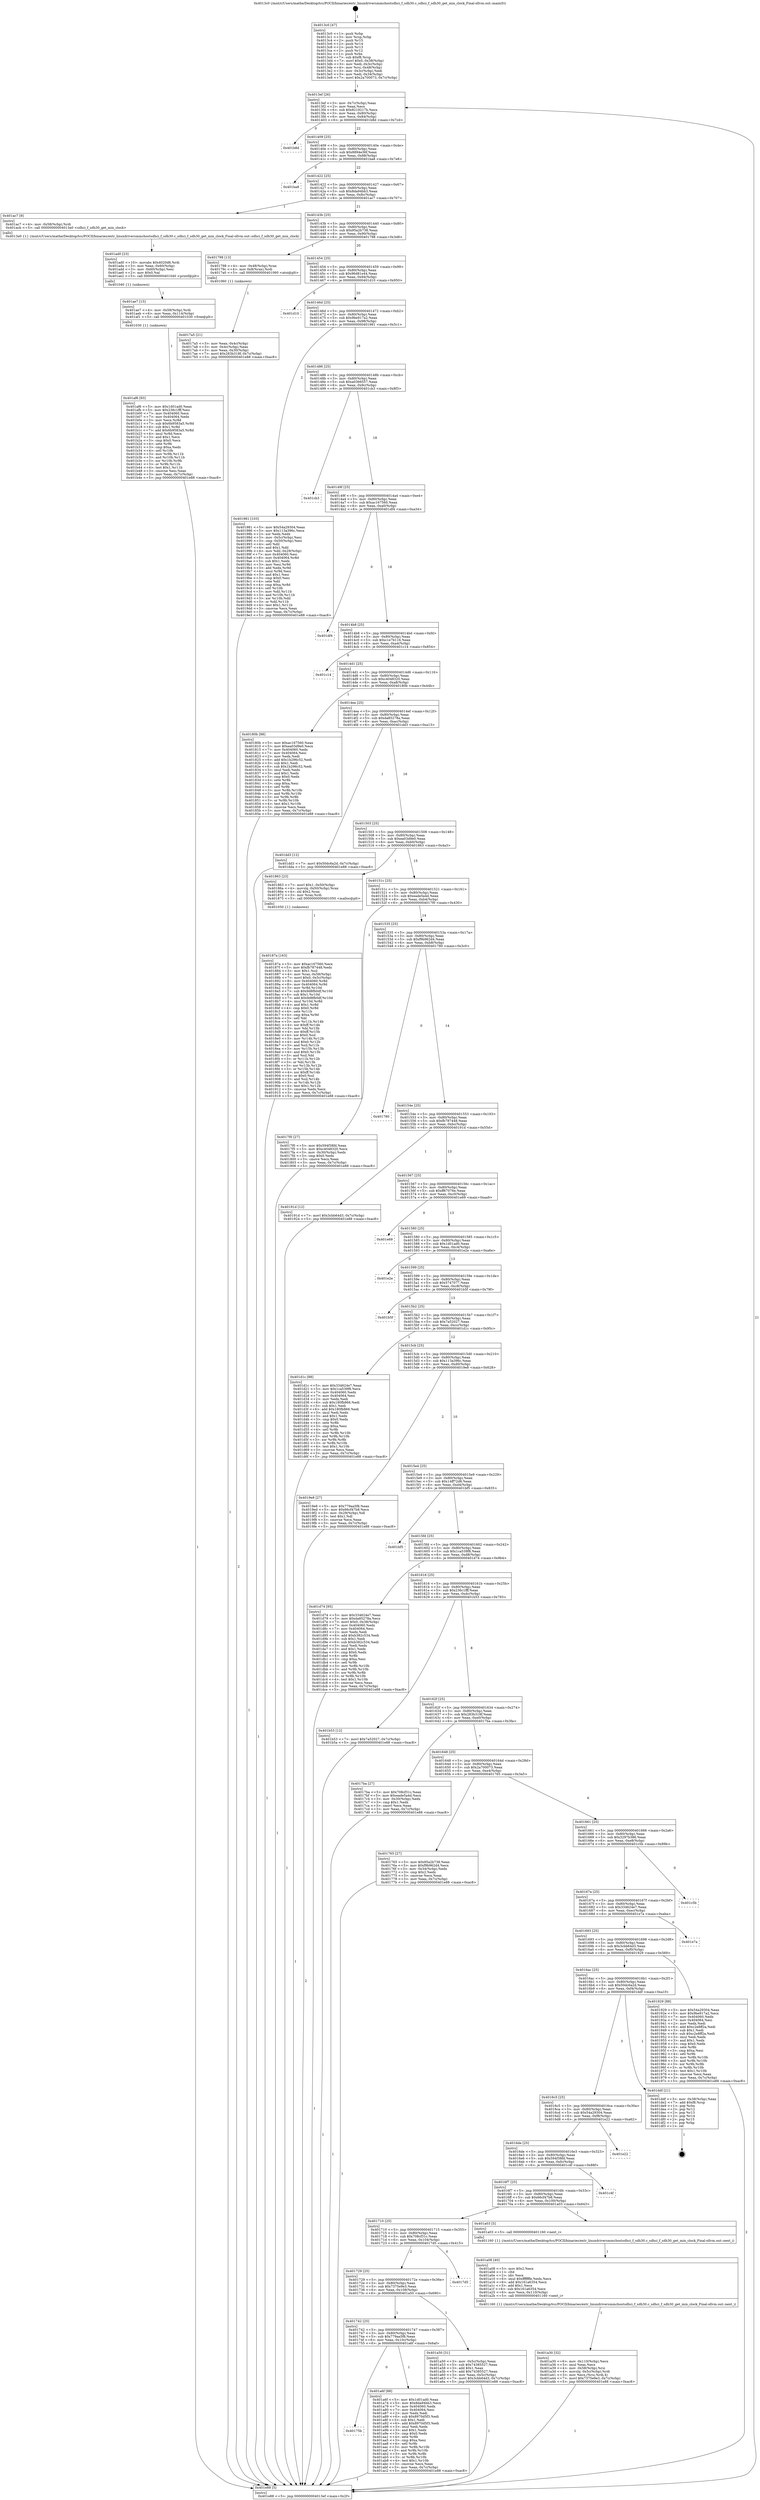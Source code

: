 digraph "0x4013c0" {
  label = "0x4013c0 (/mnt/c/Users/mathe/Desktop/tcc/POCII/binaries/extr_linuxdriversmmchostsdhci_f_sdh30.c_sdhci_f_sdh30_get_min_clock_Final-ollvm.out::main(0))"
  labelloc = "t"
  node[shape=record]

  Entry [label="",width=0.3,height=0.3,shape=circle,fillcolor=black,style=filled]
  "0x4013ef" [label="{
     0x4013ef [26]\l
     | [instrs]\l
     &nbsp;&nbsp;0x4013ef \<+3\>: mov -0x7c(%rbp),%eax\l
     &nbsp;&nbsp;0x4013f2 \<+2\>: mov %eax,%ecx\l
     &nbsp;&nbsp;0x4013f4 \<+6\>: sub $0x8219217b,%ecx\l
     &nbsp;&nbsp;0x4013fa \<+3\>: mov %eax,-0x80(%rbp)\l
     &nbsp;&nbsp;0x4013fd \<+6\>: mov %ecx,-0x84(%rbp)\l
     &nbsp;&nbsp;0x401403 \<+6\>: je 0000000000401b8d \<main+0x7cd\>\l
  }"]
  "0x401b8d" [label="{
     0x401b8d\l
  }", style=dashed]
  "0x401409" [label="{
     0x401409 [25]\l
     | [instrs]\l
     &nbsp;&nbsp;0x401409 \<+5\>: jmp 000000000040140e \<main+0x4e\>\l
     &nbsp;&nbsp;0x40140e \<+3\>: mov -0x80(%rbp),%eax\l
     &nbsp;&nbsp;0x401411 \<+5\>: sub $0x8894e36f,%eax\l
     &nbsp;&nbsp;0x401416 \<+6\>: mov %eax,-0x88(%rbp)\l
     &nbsp;&nbsp;0x40141c \<+6\>: je 0000000000401ba8 \<main+0x7e8\>\l
  }"]
  Exit [label="",width=0.3,height=0.3,shape=circle,fillcolor=black,style=filled,peripheries=2]
  "0x401ba8" [label="{
     0x401ba8\l
  }", style=dashed]
  "0x401422" [label="{
     0x401422 [25]\l
     | [instrs]\l
     &nbsp;&nbsp;0x401422 \<+5\>: jmp 0000000000401427 \<main+0x67\>\l
     &nbsp;&nbsp;0x401427 \<+3\>: mov -0x80(%rbp),%eax\l
     &nbsp;&nbsp;0x40142a \<+5\>: sub $0x8da94bb3,%eax\l
     &nbsp;&nbsp;0x40142f \<+6\>: mov %eax,-0x8c(%rbp)\l
     &nbsp;&nbsp;0x401435 \<+6\>: je 0000000000401ac7 \<main+0x707\>\l
  }"]
  "0x401af6" [label="{
     0x401af6 [93]\l
     | [instrs]\l
     &nbsp;&nbsp;0x401af6 \<+5\>: mov $0x1d01ad0,%eax\l
     &nbsp;&nbsp;0x401afb \<+5\>: mov $0x236c1fff,%esi\l
     &nbsp;&nbsp;0x401b00 \<+7\>: mov 0x404060,%ecx\l
     &nbsp;&nbsp;0x401b07 \<+7\>: mov 0x404064,%edx\l
     &nbsp;&nbsp;0x401b0e \<+3\>: mov %ecx,%r8d\l
     &nbsp;&nbsp;0x401b11 \<+7\>: sub $0x6b9583a5,%r8d\l
     &nbsp;&nbsp;0x401b18 \<+4\>: sub $0x1,%r8d\l
     &nbsp;&nbsp;0x401b1c \<+7\>: add $0x6b9583a5,%r8d\l
     &nbsp;&nbsp;0x401b23 \<+4\>: imul %r8d,%ecx\l
     &nbsp;&nbsp;0x401b27 \<+3\>: and $0x1,%ecx\l
     &nbsp;&nbsp;0x401b2a \<+3\>: cmp $0x0,%ecx\l
     &nbsp;&nbsp;0x401b2d \<+4\>: sete %r9b\l
     &nbsp;&nbsp;0x401b31 \<+3\>: cmp $0xa,%edx\l
     &nbsp;&nbsp;0x401b34 \<+4\>: setl %r10b\l
     &nbsp;&nbsp;0x401b38 \<+3\>: mov %r9b,%r11b\l
     &nbsp;&nbsp;0x401b3b \<+3\>: and %r10b,%r11b\l
     &nbsp;&nbsp;0x401b3e \<+3\>: xor %r10b,%r9b\l
     &nbsp;&nbsp;0x401b41 \<+3\>: or %r9b,%r11b\l
     &nbsp;&nbsp;0x401b44 \<+4\>: test $0x1,%r11b\l
     &nbsp;&nbsp;0x401b48 \<+3\>: cmovne %esi,%eax\l
     &nbsp;&nbsp;0x401b4b \<+3\>: mov %eax,-0x7c(%rbp)\l
     &nbsp;&nbsp;0x401b4e \<+5\>: jmp 0000000000401e88 \<main+0xac8\>\l
  }"]
  "0x401ac7" [label="{
     0x401ac7 [9]\l
     | [instrs]\l
     &nbsp;&nbsp;0x401ac7 \<+4\>: mov -0x58(%rbp),%rdi\l
     &nbsp;&nbsp;0x401acb \<+5\>: call 00000000004013a0 \<sdhci_f_sdh30_get_min_clock\>\l
     | [calls]\l
     &nbsp;&nbsp;0x4013a0 \{1\} (/mnt/c/Users/mathe/Desktop/tcc/POCII/binaries/extr_linuxdriversmmchostsdhci_f_sdh30.c_sdhci_f_sdh30_get_min_clock_Final-ollvm.out::sdhci_f_sdh30_get_min_clock)\l
  }"]
  "0x40143b" [label="{
     0x40143b [25]\l
     | [instrs]\l
     &nbsp;&nbsp;0x40143b \<+5\>: jmp 0000000000401440 \<main+0x80\>\l
     &nbsp;&nbsp;0x401440 \<+3\>: mov -0x80(%rbp),%eax\l
     &nbsp;&nbsp;0x401443 \<+5\>: sub $0x95a2b738,%eax\l
     &nbsp;&nbsp;0x401448 \<+6\>: mov %eax,-0x90(%rbp)\l
     &nbsp;&nbsp;0x40144e \<+6\>: je 0000000000401798 \<main+0x3d8\>\l
  }"]
  "0x401ae7" [label="{
     0x401ae7 [15]\l
     | [instrs]\l
     &nbsp;&nbsp;0x401ae7 \<+4\>: mov -0x58(%rbp),%rdi\l
     &nbsp;&nbsp;0x401aeb \<+6\>: mov %eax,-0x114(%rbp)\l
     &nbsp;&nbsp;0x401af1 \<+5\>: call 0000000000401030 \<free@plt\>\l
     | [calls]\l
     &nbsp;&nbsp;0x401030 \{1\} (unknown)\l
  }"]
  "0x401798" [label="{
     0x401798 [13]\l
     | [instrs]\l
     &nbsp;&nbsp;0x401798 \<+4\>: mov -0x48(%rbp),%rax\l
     &nbsp;&nbsp;0x40179c \<+4\>: mov 0x8(%rax),%rdi\l
     &nbsp;&nbsp;0x4017a0 \<+5\>: call 0000000000401060 \<atoi@plt\>\l
     | [calls]\l
     &nbsp;&nbsp;0x401060 \{1\} (unknown)\l
  }"]
  "0x401454" [label="{
     0x401454 [25]\l
     | [instrs]\l
     &nbsp;&nbsp;0x401454 \<+5\>: jmp 0000000000401459 \<main+0x99\>\l
     &nbsp;&nbsp;0x401459 \<+3\>: mov -0x80(%rbp),%eax\l
     &nbsp;&nbsp;0x40145c \<+5\>: sub $0x96d81e44,%eax\l
     &nbsp;&nbsp;0x401461 \<+6\>: mov %eax,-0x94(%rbp)\l
     &nbsp;&nbsp;0x401467 \<+6\>: je 0000000000401d10 \<main+0x950\>\l
  }"]
  "0x401ad0" [label="{
     0x401ad0 [23]\l
     | [instrs]\l
     &nbsp;&nbsp;0x401ad0 \<+10\>: movabs $0x4020d6,%rdi\l
     &nbsp;&nbsp;0x401ada \<+3\>: mov %eax,-0x60(%rbp)\l
     &nbsp;&nbsp;0x401add \<+3\>: mov -0x60(%rbp),%esi\l
     &nbsp;&nbsp;0x401ae0 \<+2\>: mov $0x0,%al\l
     &nbsp;&nbsp;0x401ae2 \<+5\>: call 0000000000401040 \<printf@plt\>\l
     | [calls]\l
     &nbsp;&nbsp;0x401040 \{1\} (unknown)\l
  }"]
  "0x401d10" [label="{
     0x401d10\l
  }", style=dashed]
  "0x40146d" [label="{
     0x40146d [25]\l
     | [instrs]\l
     &nbsp;&nbsp;0x40146d \<+5\>: jmp 0000000000401472 \<main+0xb2\>\l
     &nbsp;&nbsp;0x401472 \<+3\>: mov -0x80(%rbp),%eax\l
     &nbsp;&nbsp;0x401475 \<+5\>: sub $0x9be917a2,%eax\l
     &nbsp;&nbsp;0x40147a \<+6\>: mov %eax,-0x98(%rbp)\l
     &nbsp;&nbsp;0x401480 \<+6\>: je 0000000000401981 \<main+0x5c1\>\l
  }"]
  "0x40175b" [label="{
     0x40175b\l
  }", style=dashed]
  "0x401981" [label="{
     0x401981 [103]\l
     | [instrs]\l
     &nbsp;&nbsp;0x401981 \<+5\>: mov $0x54a29304,%eax\l
     &nbsp;&nbsp;0x401986 \<+5\>: mov $0x113a396c,%ecx\l
     &nbsp;&nbsp;0x40198b \<+2\>: xor %edx,%edx\l
     &nbsp;&nbsp;0x40198d \<+3\>: mov -0x5c(%rbp),%esi\l
     &nbsp;&nbsp;0x401990 \<+3\>: cmp -0x50(%rbp),%esi\l
     &nbsp;&nbsp;0x401993 \<+4\>: setl %dil\l
     &nbsp;&nbsp;0x401997 \<+4\>: and $0x1,%dil\l
     &nbsp;&nbsp;0x40199b \<+4\>: mov %dil,-0x29(%rbp)\l
     &nbsp;&nbsp;0x40199f \<+7\>: mov 0x404060,%esi\l
     &nbsp;&nbsp;0x4019a6 \<+8\>: mov 0x404064,%r8d\l
     &nbsp;&nbsp;0x4019ae \<+3\>: sub $0x1,%edx\l
     &nbsp;&nbsp;0x4019b1 \<+3\>: mov %esi,%r9d\l
     &nbsp;&nbsp;0x4019b4 \<+3\>: add %edx,%r9d\l
     &nbsp;&nbsp;0x4019b7 \<+4\>: imul %r9d,%esi\l
     &nbsp;&nbsp;0x4019bb \<+3\>: and $0x1,%esi\l
     &nbsp;&nbsp;0x4019be \<+3\>: cmp $0x0,%esi\l
     &nbsp;&nbsp;0x4019c1 \<+4\>: sete %dil\l
     &nbsp;&nbsp;0x4019c5 \<+4\>: cmp $0xa,%r8d\l
     &nbsp;&nbsp;0x4019c9 \<+4\>: setl %r10b\l
     &nbsp;&nbsp;0x4019cd \<+3\>: mov %dil,%r11b\l
     &nbsp;&nbsp;0x4019d0 \<+3\>: and %r10b,%r11b\l
     &nbsp;&nbsp;0x4019d3 \<+3\>: xor %r10b,%dil\l
     &nbsp;&nbsp;0x4019d6 \<+3\>: or %dil,%r11b\l
     &nbsp;&nbsp;0x4019d9 \<+4\>: test $0x1,%r11b\l
     &nbsp;&nbsp;0x4019dd \<+3\>: cmovne %ecx,%eax\l
     &nbsp;&nbsp;0x4019e0 \<+3\>: mov %eax,-0x7c(%rbp)\l
     &nbsp;&nbsp;0x4019e3 \<+5\>: jmp 0000000000401e88 \<main+0xac8\>\l
  }"]
  "0x401486" [label="{
     0x401486 [25]\l
     | [instrs]\l
     &nbsp;&nbsp;0x401486 \<+5\>: jmp 000000000040148b \<main+0xcb\>\l
     &nbsp;&nbsp;0x40148b \<+3\>: mov -0x80(%rbp),%eax\l
     &nbsp;&nbsp;0x40148e \<+5\>: sub $0xa0366557,%eax\l
     &nbsp;&nbsp;0x401493 \<+6\>: mov %eax,-0x9c(%rbp)\l
     &nbsp;&nbsp;0x401499 \<+6\>: je 0000000000401cb3 \<main+0x8f3\>\l
  }"]
  "0x401a6f" [label="{
     0x401a6f [88]\l
     | [instrs]\l
     &nbsp;&nbsp;0x401a6f \<+5\>: mov $0x1d01ad0,%eax\l
     &nbsp;&nbsp;0x401a74 \<+5\>: mov $0x8da94bb3,%ecx\l
     &nbsp;&nbsp;0x401a79 \<+7\>: mov 0x404060,%edx\l
     &nbsp;&nbsp;0x401a80 \<+7\>: mov 0x404064,%esi\l
     &nbsp;&nbsp;0x401a87 \<+2\>: mov %edx,%edi\l
     &nbsp;&nbsp;0x401a89 \<+6\>: sub $0x8970d5f3,%edi\l
     &nbsp;&nbsp;0x401a8f \<+3\>: sub $0x1,%edi\l
     &nbsp;&nbsp;0x401a92 \<+6\>: add $0x8970d5f3,%edi\l
     &nbsp;&nbsp;0x401a98 \<+3\>: imul %edi,%edx\l
     &nbsp;&nbsp;0x401a9b \<+3\>: and $0x1,%edx\l
     &nbsp;&nbsp;0x401a9e \<+3\>: cmp $0x0,%edx\l
     &nbsp;&nbsp;0x401aa1 \<+4\>: sete %r8b\l
     &nbsp;&nbsp;0x401aa5 \<+3\>: cmp $0xa,%esi\l
     &nbsp;&nbsp;0x401aa8 \<+4\>: setl %r9b\l
     &nbsp;&nbsp;0x401aac \<+3\>: mov %r8b,%r10b\l
     &nbsp;&nbsp;0x401aaf \<+3\>: and %r9b,%r10b\l
     &nbsp;&nbsp;0x401ab2 \<+3\>: xor %r9b,%r8b\l
     &nbsp;&nbsp;0x401ab5 \<+3\>: or %r8b,%r10b\l
     &nbsp;&nbsp;0x401ab8 \<+4\>: test $0x1,%r10b\l
     &nbsp;&nbsp;0x401abc \<+3\>: cmovne %ecx,%eax\l
     &nbsp;&nbsp;0x401abf \<+3\>: mov %eax,-0x7c(%rbp)\l
     &nbsp;&nbsp;0x401ac2 \<+5\>: jmp 0000000000401e88 \<main+0xac8\>\l
  }"]
  "0x401cb3" [label="{
     0x401cb3\l
  }", style=dashed]
  "0x40149f" [label="{
     0x40149f [25]\l
     | [instrs]\l
     &nbsp;&nbsp;0x40149f \<+5\>: jmp 00000000004014a4 \<main+0xe4\>\l
     &nbsp;&nbsp;0x4014a4 \<+3\>: mov -0x80(%rbp),%eax\l
     &nbsp;&nbsp;0x4014a7 \<+5\>: sub $0xac167560,%eax\l
     &nbsp;&nbsp;0x4014ac \<+6\>: mov %eax,-0xa0(%rbp)\l
     &nbsp;&nbsp;0x4014b2 \<+6\>: je 0000000000401df4 \<main+0xa34\>\l
  }"]
  "0x401742" [label="{
     0x401742 [25]\l
     | [instrs]\l
     &nbsp;&nbsp;0x401742 \<+5\>: jmp 0000000000401747 \<main+0x387\>\l
     &nbsp;&nbsp;0x401747 \<+3\>: mov -0x80(%rbp),%eax\l
     &nbsp;&nbsp;0x40174a \<+5\>: sub $0x779aa5f8,%eax\l
     &nbsp;&nbsp;0x40174f \<+6\>: mov %eax,-0x10c(%rbp)\l
     &nbsp;&nbsp;0x401755 \<+6\>: je 0000000000401a6f \<main+0x6af\>\l
  }"]
  "0x401df4" [label="{
     0x401df4\l
  }", style=dashed]
  "0x4014b8" [label="{
     0x4014b8 [25]\l
     | [instrs]\l
     &nbsp;&nbsp;0x4014b8 \<+5\>: jmp 00000000004014bd \<main+0xfd\>\l
     &nbsp;&nbsp;0x4014bd \<+3\>: mov -0x80(%rbp),%eax\l
     &nbsp;&nbsp;0x4014c0 \<+5\>: sub $0xc1e7b116,%eax\l
     &nbsp;&nbsp;0x4014c5 \<+6\>: mov %eax,-0xa4(%rbp)\l
     &nbsp;&nbsp;0x4014cb \<+6\>: je 0000000000401c14 \<main+0x854\>\l
  }"]
  "0x401a50" [label="{
     0x401a50 [31]\l
     | [instrs]\l
     &nbsp;&nbsp;0x401a50 \<+3\>: mov -0x5c(%rbp),%eax\l
     &nbsp;&nbsp;0x401a53 \<+5\>: sub $0x74385527,%eax\l
     &nbsp;&nbsp;0x401a58 \<+3\>: add $0x1,%eax\l
     &nbsp;&nbsp;0x401a5b \<+5\>: add $0x74385527,%eax\l
     &nbsp;&nbsp;0x401a60 \<+3\>: mov %eax,-0x5c(%rbp)\l
     &nbsp;&nbsp;0x401a63 \<+7\>: movl $0x3cbb64d3,-0x7c(%rbp)\l
     &nbsp;&nbsp;0x401a6a \<+5\>: jmp 0000000000401e88 \<main+0xac8\>\l
  }"]
  "0x401c14" [label="{
     0x401c14\l
  }", style=dashed]
  "0x4014d1" [label="{
     0x4014d1 [25]\l
     | [instrs]\l
     &nbsp;&nbsp;0x4014d1 \<+5\>: jmp 00000000004014d6 \<main+0x116\>\l
     &nbsp;&nbsp;0x4014d6 \<+3\>: mov -0x80(%rbp),%eax\l
     &nbsp;&nbsp;0x4014d9 \<+5\>: sub $0xc4048320,%eax\l
     &nbsp;&nbsp;0x4014de \<+6\>: mov %eax,-0xa8(%rbp)\l
     &nbsp;&nbsp;0x4014e4 \<+6\>: je 000000000040180b \<main+0x44b\>\l
  }"]
  "0x401729" [label="{
     0x401729 [25]\l
     | [instrs]\l
     &nbsp;&nbsp;0x401729 \<+5\>: jmp 000000000040172e \<main+0x36e\>\l
     &nbsp;&nbsp;0x40172e \<+3\>: mov -0x80(%rbp),%eax\l
     &nbsp;&nbsp;0x401731 \<+5\>: sub $0x7375e9e3,%eax\l
     &nbsp;&nbsp;0x401736 \<+6\>: mov %eax,-0x108(%rbp)\l
     &nbsp;&nbsp;0x40173c \<+6\>: je 0000000000401a50 \<main+0x690\>\l
  }"]
  "0x40180b" [label="{
     0x40180b [88]\l
     | [instrs]\l
     &nbsp;&nbsp;0x40180b \<+5\>: mov $0xac167560,%eax\l
     &nbsp;&nbsp;0x401810 \<+5\>: mov $0xea03d9e0,%ecx\l
     &nbsp;&nbsp;0x401815 \<+7\>: mov 0x404060,%edx\l
     &nbsp;&nbsp;0x40181c \<+7\>: mov 0x404064,%esi\l
     &nbsp;&nbsp;0x401823 \<+2\>: mov %edx,%edi\l
     &nbsp;&nbsp;0x401825 \<+6\>: add $0x1b296c52,%edi\l
     &nbsp;&nbsp;0x40182b \<+3\>: sub $0x1,%edi\l
     &nbsp;&nbsp;0x40182e \<+6\>: sub $0x1b296c52,%edi\l
     &nbsp;&nbsp;0x401834 \<+3\>: imul %edi,%edx\l
     &nbsp;&nbsp;0x401837 \<+3\>: and $0x1,%edx\l
     &nbsp;&nbsp;0x40183a \<+3\>: cmp $0x0,%edx\l
     &nbsp;&nbsp;0x40183d \<+4\>: sete %r8b\l
     &nbsp;&nbsp;0x401841 \<+3\>: cmp $0xa,%esi\l
     &nbsp;&nbsp;0x401844 \<+4\>: setl %r9b\l
     &nbsp;&nbsp;0x401848 \<+3\>: mov %r8b,%r10b\l
     &nbsp;&nbsp;0x40184b \<+3\>: and %r9b,%r10b\l
     &nbsp;&nbsp;0x40184e \<+3\>: xor %r9b,%r8b\l
     &nbsp;&nbsp;0x401851 \<+3\>: or %r8b,%r10b\l
     &nbsp;&nbsp;0x401854 \<+4\>: test $0x1,%r10b\l
     &nbsp;&nbsp;0x401858 \<+3\>: cmovne %ecx,%eax\l
     &nbsp;&nbsp;0x40185b \<+3\>: mov %eax,-0x7c(%rbp)\l
     &nbsp;&nbsp;0x40185e \<+5\>: jmp 0000000000401e88 \<main+0xac8\>\l
  }"]
  "0x4014ea" [label="{
     0x4014ea [25]\l
     | [instrs]\l
     &nbsp;&nbsp;0x4014ea \<+5\>: jmp 00000000004014ef \<main+0x12f\>\l
     &nbsp;&nbsp;0x4014ef \<+3\>: mov -0x80(%rbp),%eax\l
     &nbsp;&nbsp;0x4014f2 \<+5\>: sub $0xda85278a,%eax\l
     &nbsp;&nbsp;0x4014f7 \<+6\>: mov %eax,-0xac(%rbp)\l
     &nbsp;&nbsp;0x4014fd \<+6\>: je 0000000000401dd3 \<main+0xa13\>\l
  }"]
  "0x4017d5" [label="{
     0x4017d5\l
  }", style=dashed]
  "0x401dd3" [label="{
     0x401dd3 [12]\l
     | [instrs]\l
     &nbsp;&nbsp;0x401dd3 \<+7\>: movl $0x50dc6a2d,-0x7c(%rbp)\l
     &nbsp;&nbsp;0x401dda \<+5\>: jmp 0000000000401e88 \<main+0xac8\>\l
  }"]
  "0x401503" [label="{
     0x401503 [25]\l
     | [instrs]\l
     &nbsp;&nbsp;0x401503 \<+5\>: jmp 0000000000401508 \<main+0x148\>\l
     &nbsp;&nbsp;0x401508 \<+3\>: mov -0x80(%rbp),%eax\l
     &nbsp;&nbsp;0x40150b \<+5\>: sub $0xea03d9e0,%eax\l
     &nbsp;&nbsp;0x401510 \<+6\>: mov %eax,-0xb0(%rbp)\l
     &nbsp;&nbsp;0x401516 \<+6\>: je 0000000000401863 \<main+0x4a3\>\l
  }"]
  "0x401a30" [label="{
     0x401a30 [32]\l
     | [instrs]\l
     &nbsp;&nbsp;0x401a30 \<+6\>: mov -0x110(%rbp),%ecx\l
     &nbsp;&nbsp;0x401a36 \<+3\>: imul %eax,%ecx\l
     &nbsp;&nbsp;0x401a39 \<+4\>: mov -0x58(%rbp),%rsi\l
     &nbsp;&nbsp;0x401a3d \<+4\>: movslq -0x5c(%rbp),%rdi\l
     &nbsp;&nbsp;0x401a41 \<+3\>: mov %ecx,(%rsi,%rdi,4)\l
     &nbsp;&nbsp;0x401a44 \<+7\>: movl $0x7375e9e3,-0x7c(%rbp)\l
     &nbsp;&nbsp;0x401a4b \<+5\>: jmp 0000000000401e88 \<main+0xac8\>\l
  }"]
  "0x401863" [label="{
     0x401863 [23]\l
     | [instrs]\l
     &nbsp;&nbsp;0x401863 \<+7\>: movl $0x1,-0x50(%rbp)\l
     &nbsp;&nbsp;0x40186a \<+4\>: movslq -0x50(%rbp),%rax\l
     &nbsp;&nbsp;0x40186e \<+4\>: shl $0x2,%rax\l
     &nbsp;&nbsp;0x401872 \<+3\>: mov %rax,%rdi\l
     &nbsp;&nbsp;0x401875 \<+5\>: call 0000000000401050 \<malloc@plt\>\l
     | [calls]\l
     &nbsp;&nbsp;0x401050 \{1\} (unknown)\l
  }"]
  "0x40151c" [label="{
     0x40151c [25]\l
     | [instrs]\l
     &nbsp;&nbsp;0x40151c \<+5\>: jmp 0000000000401521 \<main+0x161\>\l
     &nbsp;&nbsp;0x401521 \<+3\>: mov -0x80(%rbp),%eax\l
     &nbsp;&nbsp;0x401524 \<+5\>: sub $0xeade5a4d,%eax\l
     &nbsp;&nbsp;0x401529 \<+6\>: mov %eax,-0xb4(%rbp)\l
     &nbsp;&nbsp;0x40152f \<+6\>: je 00000000004017f0 \<main+0x430\>\l
  }"]
  "0x401a08" [label="{
     0x401a08 [40]\l
     | [instrs]\l
     &nbsp;&nbsp;0x401a08 \<+5\>: mov $0x2,%ecx\l
     &nbsp;&nbsp;0x401a0d \<+1\>: cltd\l
     &nbsp;&nbsp;0x401a0e \<+2\>: idiv %ecx\l
     &nbsp;&nbsp;0x401a10 \<+6\>: imul $0xfffffffe,%edx,%ecx\l
     &nbsp;&nbsp;0x401a16 \<+6\>: add $0x161a6354,%ecx\l
     &nbsp;&nbsp;0x401a1c \<+3\>: add $0x1,%ecx\l
     &nbsp;&nbsp;0x401a1f \<+6\>: sub $0x161a6354,%ecx\l
     &nbsp;&nbsp;0x401a25 \<+6\>: mov %ecx,-0x110(%rbp)\l
     &nbsp;&nbsp;0x401a2b \<+5\>: call 0000000000401160 \<next_i\>\l
     | [calls]\l
     &nbsp;&nbsp;0x401160 \{1\} (/mnt/c/Users/mathe/Desktop/tcc/POCII/binaries/extr_linuxdriversmmchostsdhci_f_sdh30.c_sdhci_f_sdh30_get_min_clock_Final-ollvm.out::next_i)\l
  }"]
  "0x4017f0" [label="{
     0x4017f0 [27]\l
     | [instrs]\l
     &nbsp;&nbsp;0x4017f0 \<+5\>: mov $0x594f38fd,%eax\l
     &nbsp;&nbsp;0x4017f5 \<+5\>: mov $0xc4048320,%ecx\l
     &nbsp;&nbsp;0x4017fa \<+3\>: mov -0x30(%rbp),%edx\l
     &nbsp;&nbsp;0x4017fd \<+3\>: cmp $0x0,%edx\l
     &nbsp;&nbsp;0x401800 \<+3\>: cmove %ecx,%eax\l
     &nbsp;&nbsp;0x401803 \<+3\>: mov %eax,-0x7c(%rbp)\l
     &nbsp;&nbsp;0x401806 \<+5\>: jmp 0000000000401e88 \<main+0xac8\>\l
  }"]
  "0x401535" [label="{
     0x401535 [25]\l
     | [instrs]\l
     &nbsp;&nbsp;0x401535 \<+5\>: jmp 000000000040153a \<main+0x17a\>\l
     &nbsp;&nbsp;0x40153a \<+3\>: mov -0x80(%rbp),%eax\l
     &nbsp;&nbsp;0x40153d \<+5\>: sub $0xf9b962d4,%eax\l
     &nbsp;&nbsp;0x401542 \<+6\>: mov %eax,-0xb8(%rbp)\l
     &nbsp;&nbsp;0x401548 \<+6\>: je 0000000000401780 \<main+0x3c0\>\l
  }"]
  "0x401710" [label="{
     0x401710 [25]\l
     | [instrs]\l
     &nbsp;&nbsp;0x401710 \<+5\>: jmp 0000000000401715 \<main+0x355\>\l
     &nbsp;&nbsp;0x401715 \<+3\>: mov -0x80(%rbp),%eax\l
     &nbsp;&nbsp;0x401718 \<+5\>: sub $0x708cf31c,%eax\l
     &nbsp;&nbsp;0x40171d \<+6\>: mov %eax,-0x104(%rbp)\l
     &nbsp;&nbsp;0x401723 \<+6\>: je 00000000004017d5 \<main+0x415\>\l
  }"]
  "0x401780" [label="{
     0x401780\l
  }", style=dashed]
  "0x40154e" [label="{
     0x40154e [25]\l
     | [instrs]\l
     &nbsp;&nbsp;0x40154e \<+5\>: jmp 0000000000401553 \<main+0x193\>\l
     &nbsp;&nbsp;0x401553 \<+3\>: mov -0x80(%rbp),%eax\l
     &nbsp;&nbsp;0x401556 \<+5\>: sub $0xfb787448,%eax\l
     &nbsp;&nbsp;0x40155b \<+6\>: mov %eax,-0xbc(%rbp)\l
     &nbsp;&nbsp;0x401561 \<+6\>: je 000000000040191d \<main+0x55d\>\l
  }"]
  "0x401a03" [label="{
     0x401a03 [5]\l
     | [instrs]\l
     &nbsp;&nbsp;0x401a03 \<+5\>: call 0000000000401160 \<next_i\>\l
     | [calls]\l
     &nbsp;&nbsp;0x401160 \{1\} (/mnt/c/Users/mathe/Desktop/tcc/POCII/binaries/extr_linuxdriversmmchostsdhci_f_sdh30.c_sdhci_f_sdh30_get_min_clock_Final-ollvm.out::next_i)\l
  }"]
  "0x40191d" [label="{
     0x40191d [12]\l
     | [instrs]\l
     &nbsp;&nbsp;0x40191d \<+7\>: movl $0x3cbb64d3,-0x7c(%rbp)\l
     &nbsp;&nbsp;0x401924 \<+5\>: jmp 0000000000401e88 \<main+0xac8\>\l
  }"]
  "0x401567" [label="{
     0x401567 [25]\l
     | [instrs]\l
     &nbsp;&nbsp;0x401567 \<+5\>: jmp 000000000040156c \<main+0x1ac\>\l
     &nbsp;&nbsp;0x40156c \<+3\>: mov -0x80(%rbp),%eax\l
     &nbsp;&nbsp;0x40156f \<+5\>: sub $0xff67076e,%eax\l
     &nbsp;&nbsp;0x401574 \<+6\>: mov %eax,-0xc0(%rbp)\l
     &nbsp;&nbsp;0x40157a \<+6\>: je 0000000000401e69 \<main+0xaa9\>\l
  }"]
  "0x4016f7" [label="{
     0x4016f7 [25]\l
     | [instrs]\l
     &nbsp;&nbsp;0x4016f7 \<+5\>: jmp 00000000004016fc \<main+0x33c\>\l
     &nbsp;&nbsp;0x4016fc \<+3\>: mov -0x80(%rbp),%eax\l
     &nbsp;&nbsp;0x4016ff \<+5\>: sub $0x66cf47b8,%eax\l
     &nbsp;&nbsp;0x401704 \<+6\>: mov %eax,-0x100(%rbp)\l
     &nbsp;&nbsp;0x40170a \<+6\>: je 0000000000401a03 \<main+0x643\>\l
  }"]
  "0x401e69" [label="{
     0x401e69\l
  }", style=dashed]
  "0x401580" [label="{
     0x401580 [25]\l
     | [instrs]\l
     &nbsp;&nbsp;0x401580 \<+5\>: jmp 0000000000401585 \<main+0x1c5\>\l
     &nbsp;&nbsp;0x401585 \<+3\>: mov -0x80(%rbp),%eax\l
     &nbsp;&nbsp;0x401588 \<+5\>: sub $0x1d01ad0,%eax\l
     &nbsp;&nbsp;0x40158d \<+6\>: mov %eax,-0xc4(%rbp)\l
     &nbsp;&nbsp;0x401593 \<+6\>: je 0000000000401e2e \<main+0xa6e\>\l
  }"]
  "0x401c4f" [label="{
     0x401c4f\l
  }", style=dashed]
  "0x401e2e" [label="{
     0x401e2e\l
  }", style=dashed]
  "0x401599" [label="{
     0x401599 [25]\l
     | [instrs]\l
     &nbsp;&nbsp;0x401599 \<+5\>: jmp 000000000040159e \<main+0x1de\>\l
     &nbsp;&nbsp;0x40159e \<+3\>: mov -0x80(%rbp),%eax\l
     &nbsp;&nbsp;0x4015a1 \<+5\>: sub $0x5747077,%eax\l
     &nbsp;&nbsp;0x4015a6 \<+6\>: mov %eax,-0xc8(%rbp)\l
     &nbsp;&nbsp;0x4015ac \<+6\>: je 0000000000401b5f \<main+0x79f\>\l
  }"]
  "0x4016de" [label="{
     0x4016de [25]\l
     | [instrs]\l
     &nbsp;&nbsp;0x4016de \<+5\>: jmp 00000000004016e3 \<main+0x323\>\l
     &nbsp;&nbsp;0x4016e3 \<+3\>: mov -0x80(%rbp),%eax\l
     &nbsp;&nbsp;0x4016e6 \<+5\>: sub $0x594f38fd,%eax\l
     &nbsp;&nbsp;0x4016eb \<+6\>: mov %eax,-0xfc(%rbp)\l
     &nbsp;&nbsp;0x4016f1 \<+6\>: je 0000000000401c4f \<main+0x88f\>\l
  }"]
  "0x401b5f" [label="{
     0x401b5f\l
  }", style=dashed]
  "0x4015b2" [label="{
     0x4015b2 [25]\l
     | [instrs]\l
     &nbsp;&nbsp;0x4015b2 \<+5\>: jmp 00000000004015b7 \<main+0x1f7\>\l
     &nbsp;&nbsp;0x4015b7 \<+3\>: mov -0x80(%rbp),%eax\l
     &nbsp;&nbsp;0x4015ba \<+5\>: sub $0x7a52027,%eax\l
     &nbsp;&nbsp;0x4015bf \<+6\>: mov %eax,-0xcc(%rbp)\l
     &nbsp;&nbsp;0x4015c5 \<+6\>: je 0000000000401d1c \<main+0x95c\>\l
  }"]
  "0x401e22" [label="{
     0x401e22\l
  }", style=dashed]
  "0x401d1c" [label="{
     0x401d1c [88]\l
     | [instrs]\l
     &nbsp;&nbsp;0x401d1c \<+5\>: mov $0x334624e7,%eax\l
     &nbsp;&nbsp;0x401d21 \<+5\>: mov $0x1ca539f8,%ecx\l
     &nbsp;&nbsp;0x401d26 \<+7\>: mov 0x404060,%edx\l
     &nbsp;&nbsp;0x401d2d \<+7\>: mov 0x404064,%esi\l
     &nbsp;&nbsp;0x401d34 \<+2\>: mov %edx,%edi\l
     &nbsp;&nbsp;0x401d36 \<+6\>: sub $0x180fb866,%edi\l
     &nbsp;&nbsp;0x401d3c \<+3\>: sub $0x1,%edi\l
     &nbsp;&nbsp;0x401d3f \<+6\>: add $0x180fb866,%edi\l
     &nbsp;&nbsp;0x401d45 \<+3\>: imul %edi,%edx\l
     &nbsp;&nbsp;0x401d48 \<+3\>: and $0x1,%edx\l
     &nbsp;&nbsp;0x401d4b \<+3\>: cmp $0x0,%edx\l
     &nbsp;&nbsp;0x401d4e \<+4\>: sete %r8b\l
     &nbsp;&nbsp;0x401d52 \<+3\>: cmp $0xa,%esi\l
     &nbsp;&nbsp;0x401d55 \<+4\>: setl %r9b\l
     &nbsp;&nbsp;0x401d59 \<+3\>: mov %r8b,%r10b\l
     &nbsp;&nbsp;0x401d5c \<+3\>: and %r9b,%r10b\l
     &nbsp;&nbsp;0x401d5f \<+3\>: xor %r9b,%r8b\l
     &nbsp;&nbsp;0x401d62 \<+3\>: or %r8b,%r10b\l
     &nbsp;&nbsp;0x401d65 \<+4\>: test $0x1,%r10b\l
     &nbsp;&nbsp;0x401d69 \<+3\>: cmovne %ecx,%eax\l
     &nbsp;&nbsp;0x401d6c \<+3\>: mov %eax,-0x7c(%rbp)\l
     &nbsp;&nbsp;0x401d6f \<+5\>: jmp 0000000000401e88 \<main+0xac8\>\l
  }"]
  "0x4015cb" [label="{
     0x4015cb [25]\l
     | [instrs]\l
     &nbsp;&nbsp;0x4015cb \<+5\>: jmp 00000000004015d0 \<main+0x210\>\l
     &nbsp;&nbsp;0x4015d0 \<+3\>: mov -0x80(%rbp),%eax\l
     &nbsp;&nbsp;0x4015d3 \<+5\>: sub $0x113a396c,%eax\l
     &nbsp;&nbsp;0x4015d8 \<+6\>: mov %eax,-0xd0(%rbp)\l
     &nbsp;&nbsp;0x4015de \<+6\>: je 00000000004019e8 \<main+0x628\>\l
  }"]
  "0x4016c5" [label="{
     0x4016c5 [25]\l
     | [instrs]\l
     &nbsp;&nbsp;0x4016c5 \<+5\>: jmp 00000000004016ca \<main+0x30a\>\l
     &nbsp;&nbsp;0x4016ca \<+3\>: mov -0x80(%rbp),%eax\l
     &nbsp;&nbsp;0x4016cd \<+5\>: sub $0x54a29304,%eax\l
     &nbsp;&nbsp;0x4016d2 \<+6\>: mov %eax,-0xf8(%rbp)\l
     &nbsp;&nbsp;0x4016d8 \<+6\>: je 0000000000401e22 \<main+0xa62\>\l
  }"]
  "0x4019e8" [label="{
     0x4019e8 [27]\l
     | [instrs]\l
     &nbsp;&nbsp;0x4019e8 \<+5\>: mov $0x779aa5f8,%eax\l
     &nbsp;&nbsp;0x4019ed \<+5\>: mov $0x66cf47b8,%ecx\l
     &nbsp;&nbsp;0x4019f2 \<+3\>: mov -0x29(%rbp),%dl\l
     &nbsp;&nbsp;0x4019f5 \<+3\>: test $0x1,%dl\l
     &nbsp;&nbsp;0x4019f8 \<+3\>: cmovne %ecx,%eax\l
     &nbsp;&nbsp;0x4019fb \<+3\>: mov %eax,-0x7c(%rbp)\l
     &nbsp;&nbsp;0x4019fe \<+5\>: jmp 0000000000401e88 \<main+0xac8\>\l
  }"]
  "0x4015e4" [label="{
     0x4015e4 [25]\l
     | [instrs]\l
     &nbsp;&nbsp;0x4015e4 \<+5\>: jmp 00000000004015e9 \<main+0x229\>\l
     &nbsp;&nbsp;0x4015e9 \<+3\>: mov -0x80(%rbp),%eax\l
     &nbsp;&nbsp;0x4015ec \<+5\>: sub $0x14ff72d8,%eax\l
     &nbsp;&nbsp;0x4015f1 \<+6\>: mov %eax,-0xd4(%rbp)\l
     &nbsp;&nbsp;0x4015f7 \<+6\>: je 0000000000401bf5 \<main+0x835\>\l
  }"]
  "0x401ddf" [label="{
     0x401ddf [21]\l
     | [instrs]\l
     &nbsp;&nbsp;0x401ddf \<+3\>: mov -0x38(%rbp),%eax\l
     &nbsp;&nbsp;0x401de2 \<+7\>: add $0xf8,%rsp\l
     &nbsp;&nbsp;0x401de9 \<+1\>: pop %rbx\l
     &nbsp;&nbsp;0x401dea \<+2\>: pop %r12\l
     &nbsp;&nbsp;0x401dec \<+2\>: pop %r13\l
     &nbsp;&nbsp;0x401dee \<+2\>: pop %r14\l
     &nbsp;&nbsp;0x401df0 \<+2\>: pop %r15\l
     &nbsp;&nbsp;0x401df2 \<+1\>: pop %rbp\l
     &nbsp;&nbsp;0x401df3 \<+1\>: ret\l
  }"]
  "0x401bf5" [label="{
     0x401bf5\l
  }", style=dashed]
  "0x4015fd" [label="{
     0x4015fd [25]\l
     | [instrs]\l
     &nbsp;&nbsp;0x4015fd \<+5\>: jmp 0000000000401602 \<main+0x242\>\l
     &nbsp;&nbsp;0x401602 \<+3\>: mov -0x80(%rbp),%eax\l
     &nbsp;&nbsp;0x401605 \<+5\>: sub $0x1ca539f8,%eax\l
     &nbsp;&nbsp;0x40160a \<+6\>: mov %eax,-0xd8(%rbp)\l
     &nbsp;&nbsp;0x401610 \<+6\>: je 0000000000401d74 \<main+0x9b4\>\l
  }"]
  "0x4016ac" [label="{
     0x4016ac [25]\l
     | [instrs]\l
     &nbsp;&nbsp;0x4016ac \<+5\>: jmp 00000000004016b1 \<main+0x2f1\>\l
     &nbsp;&nbsp;0x4016b1 \<+3\>: mov -0x80(%rbp),%eax\l
     &nbsp;&nbsp;0x4016b4 \<+5\>: sub $0x50dc6a2d,%eax\l
     &nbsp;&nbsp;0x4016b9 \<+6\>: mov %eax,-0xf4(%rbp)\l
     &nbsp;&nbsp;0x4016bf \<+6\>: je 0000000000401ddf \<main+0xa1f\>\l
  }"]
  "0x401d74" [label="{
     0x401d74 [95]\l
     | [instrs]\l
     &nbsp;&nbsp;0x401d74 \<+5\>: mov $0x334624e7,%eax\l
     &nbsp;&nbsp;0x401d79 \<+5\>: mov $0xda85278a,%ecx\l
     &nbsp;&nbsp;0x401d7e \<+7\>: movl $0x0,-0x38(%rbp)\l
     &nbsp;&nbsp;0x401d85 \<+7\>: mov 0x404060,%edx\l
     &nbsp;&nbsp;0x401d8c \<+7\>: mov 0x404064,%esi\l
     &nbsp;&nbsp;0x401d93 \<+2\>: mov %edx,%edi\l
     &nbsp;&nbsp;0x401d95 \<+6\>: add $0xb382c534,%edi\l
     &nbsp;&nbsp;0x401d9b \<+3\>: sub $0x1,%edi\l
     &nbsp;&nbsp;0x401d9e \<+6\>: sub $0xb382c534,%edi\l
     &nbsp;&nbsp;0x401da4 \<+3\>: imul %edi,%edx\l
     &nbsp;&nbsp;0x401da7 \<+3\>: and $0x1,%edx\l
     &nbsp;&nbsp;0x401daa \<+3\>: cmp $0x0,%edx\l
     &nbsp;&nbsp;0x401dad \<+4\>: sete %r8b\l
     &nbsp;&nbsp;0x401db1 \<+3\>: cmp $0xa,%esi\l
     &nbsp;&nbsp;0x401db4 \<+4\>: setl %r9b\l
     &nbsp;&nbsp;0x401db8 \<+3\>: mov %r8b,%r10b\l
     &nbsp;&nbsp;0x401dbb \<+3\>: and %r9b,%r10b\l
     &nbsp;&nbsp;0x401dbe \<+3\>: xor %r9b,%r8b\l
     &nbsp;&nbsp;0x401dc1 \<+3\>: or %r8b,%r10b\l
     &nbsp;&nbsp;0x401dc4 \<+4\>: test $0x1,%r10b\l
     &nbsp;&nbsp;0x401dc8 \<+3\>: cmovne %ecx,%eax\l
     &nbsp;&nbsp;0x401dcb \<+3\>: mov %eax,-0x7c(%rbp)\l
     &nbsp;&nbsp;0x401dce \<+5\>: jmp 0000000000401e88 \<main+0xac8\>\l
  }"]
  "0x401616" [label="{
     0x401616 [25]\l
     | [instrs]\l
     &nbsp;&nbsp;0x401616 \<+5\>: jmp 000000000040161b \<main+0x25b\>\l
     &nbsp;&nbsp;0x40161b \<+3\>: mov -0x80(%rbp),%eax\l
     &nbsp;&nbsp;0x40161e \<+5\>: sub $0x236c1fff,%eax\l
     &nbsp;&nbsp;0x401623 \<+6\>: mov %eax,-0xdc(%rbp)\l
     &nbsp;&nbsp;0x401629 \<+6\>: je 0000000000401b53 \<main+0x793\>\l
  }"]
  "0x401929" [label="{
     0x401929 [88]\l
     | [instrs]\l
     &nbsp;&nbsp;0x401929 \<+5\>: mov $0x54a29304,%eax\l
     &nbsp;&nbsp;0x40192e \<+5\>: mov $0x9be917a2,%ecx\l
     &nbsp;&nbsp;0x401933 \<+7\>: mov 0x404060,%edx\l
     &nbsp;&nbsp;0x40193a \<+7\>: mov 0x404064,%esi\l
     &nbsp;&nbsp;0x401941 \<+2\>: mov %edx,%edi\l
     &nbsp;&nbsp;0x401943 \<+6\>: add $0xc2e8ff2a,%edi\l
     &nbsp;&nbsp;0x401949 \<+3\>: sub $0x1,%edi\l
     &nbsp;&nbsp;0x40194c \<+6\>: sub $0xc2e8ff2a,%edi\l
     &nbsp;&nbsp;0x401952 \<+3\>: imul %edi,%edx\l
     &nbsp;&nbsp;0x401955 \<+3\>: and $0x1,%edx\l
     &nbsp;&nbsp;0x401958 \<+3\>: cmp $0x0,%edx\l
     &nbsp;&nbsp;0x40195b \<+4\>: sete %r8b\l
     &nbsp;&nbsp;0x40195f \<+3\>: cmp $0xa,%esi\l
     &nbsp;&nbsp;0x401962 \<+4\>: setl %r9b\l
     &nbsp;&nbsp;0x401966 \<+3\>: mov %r8b,%r10b\l
     &nbsp;&nbsp;0x401969 \<+3\>: and %r9b,%r10b\l
     &nbsp;&nbsp;0x40196c \<+3\>: xor %r9b,%r8b\l
     &nbsp;&nbsp;0x40196f \<+3\>: or %r8b,%r10b\l
     &nbsp;&nbsp;0x401972 \<+4\>: test $0x1,%r10b\l
     &nbsp;&nbsp;0x401976 \<+3\>: cmovne %ecx,%eax\l
     &nbsp;&nbsp;0x401979 \<+3\>: mov %eax,-0x7c(%rbp)\l
     &nbsp;&nbsp;0x40197c \<+5\>: jmp 0000000000401e88 \<main+0xac8\>\l
  }"]
  "0x401b53" [label="{
     0x401b53 [12]\l
     | [instrs]\l
     &nbsp;&nbsp;0x401b53 \<+7\>: movl $0x7a52027,-0x7c(%rbp)\l
     &nbsp;&nbsp;0x401b5a \<+5\>: jmp 0000000000401e88 \<main+0xac8\>\l
  }"]
  "0x40162f" [label="{
     0x40162f [25]\l
     | [instrs]\l
     &nbsp;&nbsp;0x40162f \<+5\>: jmp 0000000000401634 \<main+0x274\>\l
     &nbsp;&nbsp;0x401634 \<+3\>: mov -0x80(%rbp),%eax\l
     &nbsp;&nbsp;0x401637 \<+5\>: sub $0x283b318f,%eax\l
     &nbsp;&nbsp;0x40163c \<+6\>: mov %eax,-0xe0(%rbp)\l
     &nbsp;&nbsp;0x401642 \<+6\>: je 00000000004017ba \<main+0x3fa\>\l
  }"]
  "0x401693" [label="{
     0x401693 [25]\l
     | [instrs]\l
     &nbsp;&nbsp;0x401693 \<+5\>: jmp 0000000000401698 \<main+0x2d8\>\l
     &nbsp;&nbsp;0x401698 \<+3\>: mov -0x80(%rbp),%eax\l
     &nbsp;&nbsp;0x40169b \<+5\>: sub $0x3cbb64d3,%eax\l
     &nbsp;&nbsp;0x4016a0 \<+6\>: mov %eax,-0xf0(%rbp)\l
     &nbsp;&nbsp;0x4016a6 \<+6\>: je 0000000000401929 \<main+0x569\>\l
  }"]
  "0x4017ba" [label="{
     0x4017ba [27]\l
     | [instrs]\l
     &nbsp;&nbsp;0x4017ba \<+5\>: mov $0x708cf31c,%eax\l
     &nbsp;&nbsp;0x4017bf \<+5\>: mov $0xeade5a4d,%ecx\l
     &nbsp;&nbsp;0x4017c4 \<+3\>: mov -0x30(%rbp),%edx\l
     &nbsp;&nbsp;0x4017c7 \<+3\>: cmp $0x1,%edx\l
     &nbsp;&nbsp;0x4017ca \<+3\>: cmovl %ecx,%eax\l
     &nbsp;&nbsp;0x4017cd \<+3\>: mov %eax,-0x7c(%rbp)\l
     &nbsp;&nbsp;0x4017d0 \<+5\>: jmp 0000000000401e88 \<main+0xac8\>\l
  }"]
  "0x401648" [label="{
     0x401648 [25]\l
     | [instrs]\l
     &nbsp;&nbsp;0x401648 \<+5\>: jmp 000000000040164d \<main+0x28d\>\l
     &nbsp;&nbsp;0x40164d \<+3\>: mov -0x80(%rbp),%eax\l
     &nbsp;&nbsp;0x401650 \<+5\>: sub $0x2a700073,%eax\l
     &nbsp;&nbsp;0x401655 \<+6\>: mov %eax,-0xe4(%rbp)\l
     &nbsp;&nbsp;0x40165b \<+6\>: je 0000000000401765 \<main+0x3a5\>\l
  }"]
  "0x401e7a" [label="{
     0x401e7a\l
  }", style=dashed]
  "0x401765" [label="{
     0x401765 [27]\l
     | [instrs]\l
     &nbsp;&nbsp;0x401765 \<+5\>: mov $0x95a2b738,%eax\l
     &nbsp;&nbsp;0x40176a \<+5\>: mov $0xf9b962d4,%ecx\l
     &nbsp;&nbsp;0x40176f \<+3\>: mov -0x34(%rbp),%edx\l
     &nbsp;&nbsp;0x401772 \<+3\>: cmp $0x2,%edx\l
     &nbsp;&nbsp;0x401775 \<+3\>: cmovne %ecx,%eax\l
     &nbsp;&nbsp;0x401778 \<+3\>: mov %eax,-0x7c(%rbp)\l
     &nbsp;&nbsp;0x40177b \<+5\>: jmp 0000000000401e88 \<main+0xac8\>\l
  }"]
  "0x401661" [label="{
     0x401661 [25]\l
     | [instrs]\l
     &nbsp;&nbsp;0x401661 \<+5\>: jmp 0000000000401666 \<main+0x2a6\>\l
     &nbsp;&nbsp;0x401666 \<+3\>: mov -0x80(%rbp),%eax\l
     &nbsp;&nbsp;0x401669 \<+5\>: sub $0x3297b386,%eax\l
     &nbsp;&nbsp;0x40166e \<+6\>: mov %eax,-0xe8(%rbp)\l
     &nbsp;&nbsp;0x401674 \<+6\>: je 0000000000401c5b \<main+0x89b\>\l
  }"]
  "0x401e88" [label="{
     0x401e88 [5]\l
     | [instrs]\l
     &nbsp;&nbsp;0x401e88 \<+5\>: jmp 00000000004013ef \<main+0x2f\>\l
  }"]
  "0x4013c0" [label="{
     0x4013c0 [47]\l
     | [instrs]\l
     &nbsp;&nbsp;0x4013c0 \<+1\>: push %rbp\l
     &nbsp;&nbsp;0x4013c1 \<+3\>: mov %rsp,%rbp\l
     &nbsp;&nbsp;0x4013c4 \<+2\>: push %r15\l
     &nbsp;&nbsp;0x4013c6 \<+2\>: push %r14\l
     &nbsp;&nbsp;0x4013c8 \<+2\>: push %r13\l
     &nbsp;&nbsp;0x4013ca \<+2\>: push %r12\l
     &nbsp;&nbsp;0x4013cc \<+1\>: push %rbx\l
     &nbsp;&nbsp;0x4013cd \<+7\>: sub $0xf8,%rsp\l
     &nbsp;&nbsp;0x4013d4 \<+7\>: movl $0x0,-0x38(%rbp)\l
     &nbsp;&nbsp;0x4013db \<+3\>: mov %edi,-0x3c(%rbp)\l
     &nbsp;&nbsp;0x4013de \<+4\>: mov %rsi,-0x48(%rbp)\l
     &nbsp;&nbsp;0x4013e2 \<+3\>: mov -0x3c(%rbp),%edi\l
     &nbsp;&nbsp;0x4013e5 \<+3\>: mov %edi,-0x34(%rbp)\l
     &nbsp;&nbsp;0x4013e8 \<+7\>: movl $0x2a700073,-0x7c(%rbp)\l
  }"]
  "0x4017a5" [label="{
     0x4017a5 [21]\l
     | [instrs]\l
     &nbsp;&nbsp;0x4017a5 \<+3\>: mov %eax,-0x4c(%rbp)\l
     &nbsp;&nbsp;0x4017a8 \<+3\>: mov -0x4c(%rbp),%eax\l
     &nbsp;&nbsp;0x4017ab \<+3\>: mov %eax,-0x30(%rbp)\l
     &nbsp;&nbsp;0x4017ae \<+7\>: movl $0x283b318f,-0x7c(%rbp)\l
     &nbsp;&nbsp;0x4017b5 \<+5\>: jmp 0000000000401e88 \<main+0xac8\>\l
  }"]
  "0x40187a" [label="{
     0x40187a [163]\l
     | [instrs]\l
     &nbsp;&nbsp;0x40187a \<+5\>: mov $0xac167560,%ecx\l
     &nbsp;&nbsp;0x40187f \<+5\>: mov $0xfb787448,%edx\l
     &nbsp;&nbsp;0x401884 \<+3\>: mov $0x1,%sil\l
     &nbsp;&nbsp;0x401887 \<+4\>: mov %rax,-0x58(%rbp)\l
     &nbsp;&nbsp;0x40188b \<+7\>: movl $0x0,-0x5c(%rbp)\l
     &nbsp;&nbsp;0x401892 \<+8\>: mov 0x404060,%r8d\l
     &nbsp;&nbsp;0x40189a \<+8\>: mov 0x404064,%r9d\l
     &nbsp;&nbsp;0x4018a2 \<+3\>: mov %r8d,%r10d\l
     &nbsp;&nbsp;0x4018a5 \<+7\>: sub $0x9d8fb0df,%r10d\l
     &nbsp;&nbsp;0x4018ac \<+4\>: sub $0x1,%r10d\l
     &nbsp;&nbsp;0x4018b0 \<+7\>: add $0x9d8fb0df,%r10d\l
     &nbsp;&nbsp;0x4018b7 \<+4\>: imul %r10d,%r8d\l
     &nbsp;&nbsp;0x4018bb \<+4\>: and $0x1,%r8d\l
     &nbsp;&nbsp;0x4018bf \<+4\>: cmp $0x0,%r8d\l
     &nbsp;&nbsp;0x4018c3 \<+4\>: sete %r11b\l
     &nbsp;&nbsp;0x4018c7 \<+4\>: cmp $0xa,%r9d\l
     &nbsp;&nbsp;0x4018cb \<+3\>: setl %bl\l
     &nbsp;&nbsp;0x4018ce \<+3\>: mov %r11b,%r14b\l
     &nbsp;&nbsp;0x4018d1 \<+4\>: xor $0xff,%r14b\l
     &nbsp;&nbsp;0x4018d5 \<+3\>: mov %bl,%r15b\l
     &nbsp;&nbsp;0x4018d8 \<+4\>: xor $0xff,%r15b\l
     &nbsp;&nbsp;0x4018dc \<+4\>: xor $0x0,%sil\l
     &nbsp;&nbsp;0x4018e0 \<+3\>: mov %r14b,%r12b\l
     &nbsp;&nbsp;0x4018e3 \<+4\>: and $0x0,%r12b\l
     &nbsp;&nbsp;0x4018e7 \<+3\>: and %sil,%r11b\l
     &nbsp;&nbsp;0x4018ea \<+3\>: mov %r15b,%r13b\l
     &nbsp;&nbsp;0x4018ed \<+4\>: and $0x0,%r13b\l
     &nbsp;&nbsp;0x4018f1 \<+3\>: and %sil,%bl\l
     &nbsp;&nbsp;0x4018f4 \<+3\>: or %r11b,%r12b\l
     &nbsp;&nbsp;0x4018f7 \<+3\>: or %bl,%r13b\l
     &nbsp;&nbsp;0x4018fa \<+3\>: xor %r13b,%r12b\l
     &nbsp;&nbsp;0x4018fd \<+3\>: or %r15b,%r14b\l
     &nbsp;&nbsp;0x401900 \<+4\>: xor $0xff,%r14b\l
     &nbsp;&nbsp;0x401904 \<+4\>: or $0x0,%sil\l
     &nbsp;&nbsp;0x401908 \<+3\>: and %sil,%r14b\l
     &nbsp;&nbsp;0x40190b \<+3\>: or %r14b,%r12b\l
     &nbsp;&nbsp;0x40190e \<+4\>: test $0x1,%r12b\l
     &nbsp;&nbsp;0x401912 \<+3\>: cmovne %edx,%ecx\l
     &nbsp;&nbsp;0x401915 \<+3\>: mov %ecx,-0x7c(%rbp)\l
     &nbsp;&nbsp;0x401918 \<+5\>: jmp 0000000000401e88 \<main+0xac8\>\l
  }"]
  "0x40167a" [label="{
     0x40167a [25]\l
     | [instrs]\l
     &nbsp;&nbsp;0x40167a \<+5\>: jmp 000000000040167f \<main+0x2bf\>\l
     &nbsp;&nbsp;0x40167f \<+3\>: mov -0x80(%rbp),%eax\l
     &nbsp;&nbsp;0x401682 \<+5\>: sub $0x334624e7,%eax\l
     &nbsp;&nbsp;0x401687 \<+6\>: mov %eax,-0xec(%rbp)\l
     &nbsp;&nbsp;0x40168d \<+6\>: je 0000000000401e7a \<main+0xaba\>\l
  }"]
  "0x401c5b" [label="{
     0x401c5b\l
  }", style=dashed]
  Entry -> "0x4013c0" [label=" 1"]
  "0x4013ef" -> "0x401b8d" [label=" 0"]
  "0x4013ef" -> "0x401409" [label=" 22"]
  "0x401ddf" -> Exit [label=" 1"]
  "0x401409" -> "0x401ba8" [label=" 0"]
  "0x401409" -> "0x401422" [label=" 22"]
  "0x401dd3" -> "0x401e88" [label=" 1"]
  "0x401422" -> "0x401ac7" [label=" 1"]
  "0x401422" -> "0x40143b" [label=" 21"]
  "0x401d74" -> "0x401e88" [label=" 1"]
  "0x40143b" -> "0x401798" [label=" 1"]
  "0x40143b" -> "0x401454" [label=" 20"]
  "0x401d1c" -> "0x401e88" [label=" 1"]
  "0x401454" -> "0x401d10" [label=" 0"]
  "0x401454" -> "0x40146d" [label=" 20"]
  "0x401b53" -> "0x401e88" [label=" 1"]
  "0x40146d" -> "0x401981" [label=" 2"]
  "0x40146d" -> "0x401486" [label=" 18"]
  "0x401af6" -> "0x401e88" [label=" 1"]
  "0x401486" -> "0x401cb3" [label=" 0"]
  "0x401486" -> "0x40149f" [label=" 18"]
  "0x401ae7" -> "0x401af6" [label=" 1"]
  "0x40149f" -> "0x401df4" [label=" 0"]
  "0x40149f" -> "0x4014b8" [label=" 18"]
  "0x401ac7" -> "0x401ad0" [label=" 1"]
  "0x4014b8" -> "0x401c14" [label=" 0"]
  "0x4014b8" -> "0x4014d1" [label=" 18"]
  "0x401a6f" -> "0x401e88" [label=" 1"]
  "0x4014d1" -> "0x40180b" [label=" 1"]
  "0x4014d1" -> "0x4014ea" [label=" 17"]
  "0x401742" -> "0x401a6f" [label=" 1"]
  "0x4014ea" -> "0x401dd3" [label=" 1"]
  "0x4014ea" -> "0x401503" [label=" 16"]
  "0x401ad0" -> "0x401ae7" [label=" 1"]
  "0x401503" -> "0x401863" [label=" 1"]
  "0x401503" -> "0x40151c" [label=" 15"]
  "0x401729" -> "0x401742" [label=" 1"]
  "0x40151c" -> "0x4017f0" [label=" 1"]
  "0x40151c" -> "0x401535" [label=" 14"]
  "0x401729" -> "0x401a50" [label=" 1"]
  "0x401535" -> "0x401780" [label=" 0"]
  "0x401535" -> "0x40154e" [label=" 14"]
  "0x401742" -> "0x40175b" [label=" 0"]
  "0x40154e" -> "0x40191d" [label=" 1"]
  "0x40154e" -> "0x401567" [label=" 13"]
  "0x401710" -> "0x401729" [label=" 2"]
  "0x401567" -> "0x401e69" [label=" 0"]
  "0x401567" -> "0x401580" [label=" 13"]
  "0x401a50" -> "0x401e88" [label=" 1"]
  "0x401580" -> "0x401e2e" [label=" 0"]
  "0x401580" -> "0x401599" [label=" 13"]
  "0x401a30" -> "0x401e88" [label=" 1"]
  "0x401599" -> "0x401b5f" [label=" 0"]
  "0x401599" -> "0x4015b2" [label=" 13"]
  "0x401a03" -> "0x401a08" [label=" 1"]
  "0x4015b2" -> "0x401d1c" [label=" 1"]
  "0x4015b2" -> "0x4015cb" [label=" 12"]
  "0x4016f7" -> "0x401710" [label=" 2"]
  "0x4015cb" -> "0x4019e8" [label=" 2"]
  "0x4015cb" -> "0x4015e4" [label=" 10"]
  "0x401710" -> "0x4017d5" [label=" 0"]
  "0x4015e4" -> "0x401bf5" [label=" 0"]
  "0x4015e4" -> "0x4015fd" [label=" 10"]
  "0x4016de" -> "0x4016f7" [label=" 3"]
  "0x4015fd" -> "0x401d74" [label=" 1"]
  "0x4015fd" -> "0x401616" [label=" 9"]
  "0x401a08" -> "0x401a30" [label=" 1"]
  "0x401616" -> "0x401b53" [label=" 1"]
  "0x401616" -> "0x40162f" [label=" 8"]
  "0x4016c5" -> "0x4016de" [label=" 3"]
  "0x40162f" -> "0x4017ba" [label=" 1"]
  "0x40162f" -> "0x401648" [label=" 7"]
  "0x4016f7" -> "0x401a03" [label=" 1"]
  "0x401648" -> "0x401765" [label=" 1"]
  "0x401648" -> "0x401661" [label=" 6"]
  "0x401765" -> "0x401e88" [label=" 1"]
  "0x4013c0" -> "0x4013ef" [label=" 1"]
  "0x401e88" -> "0x4013ef" [label=" 21"]
  "0x401798" -> "0x4017a5" [label=" 1"]
  "0x4017a5" -> "0x401e88" [label=" 1"]
  "0x4017ba" -> "0x401e88" [label=" 1"]
  "0x4017f0" -> "0x401e88" [label=" 1"]
  "0x40180b" -> "0x401e88" [label=" 1"]
  "0x401863" -> "0x40187a" [label=" 1"]
  "0x40187a" -> "0x401e88" [label=" 1"]
  "0x40191d" -> "0x401e88" [label=" 1"]
  "0x4016ac" -> "0x4016c5" [label=" 3"]
  "0x401661" -> "0x401c5b" [label=" 0"]
  "0x401661" -> "0x40167a" [label=" 6"]
  "0x4016ac" -> "0x401ddf" [label=" 1"]
  "0x40167a" -> "0x401e7a" [label=" 0"]
  "0x40167a" -> "0x401693" [label=" 6"]
  "0x4016c5" -> "0x401e22" [label=" 0"]
  "0x401693" -> "0x401929" [label=" 2"]
  "0x401693" -> "0x4016ac" [label=" 4"]
  "0x401929" -> "0x401e88" [label=" 2"]
  "0x401981" -> "0x401e88" [label=" 2"]
  "0x4019e8" -> "0x401e88" [label=" 2"]
  "0x4016de" -> "0x401c4f" [label=" 0"]
}
